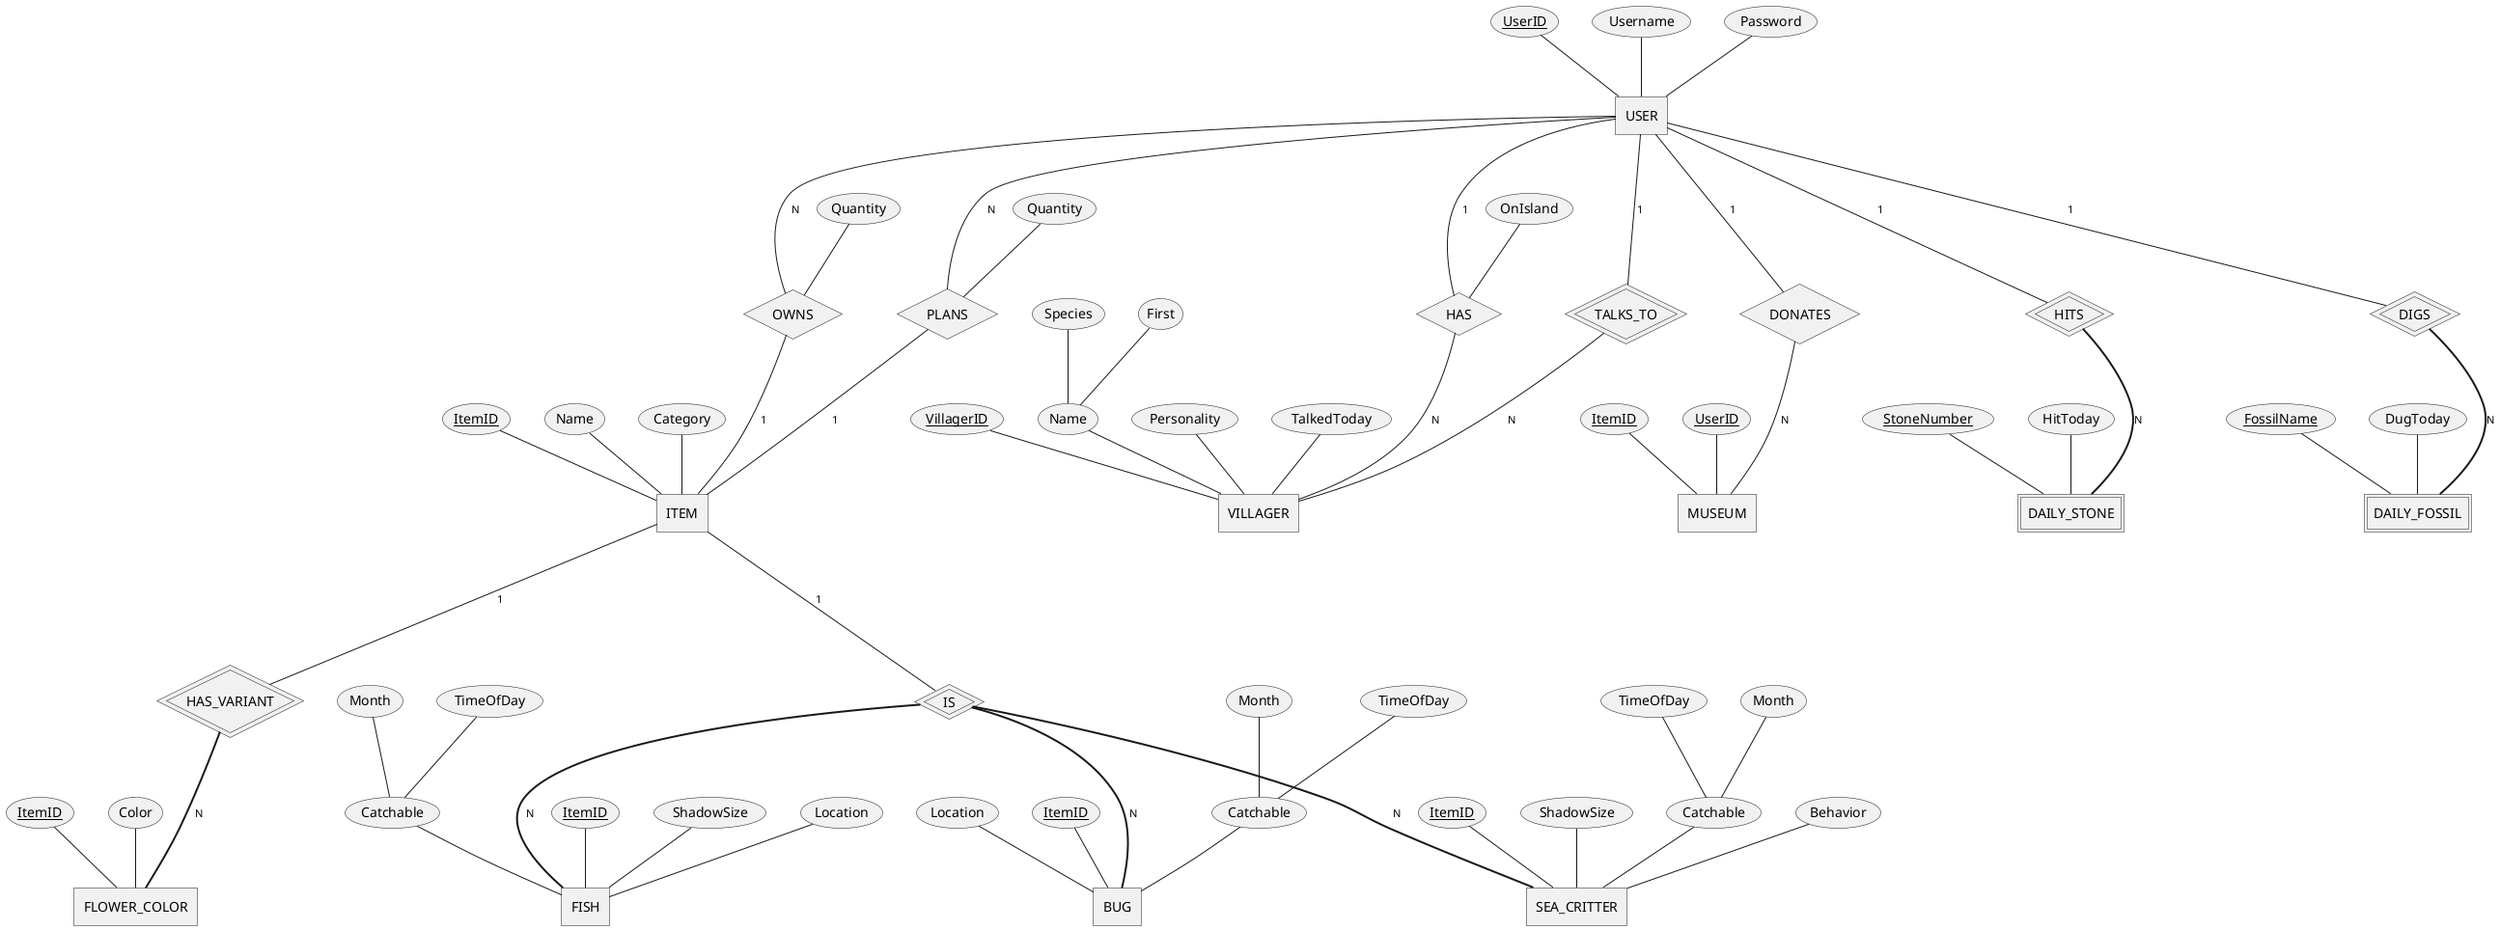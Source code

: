 @startchen

' entities
entity USER {
  UserID <<key>>
  Username
  Password
}

entity ITEM {
  ItemID <<key>>
  Name
  Category
}

entity MUSEUM {
  ItemID <<key>>
  UserID <<key>>
}

entity FLOWER_COLOR {
  ItemID <<key>>
  Color
}

entity FISH {
  ItemID <<key>>
  Catchable {
    Month
    TimeOfDay
  }
  Location
  ShadowSize
}

entity BUG {
  ItemID <<key>>
  Catchable {
    Month
    TimeOfDay
  }
  Location
}

entity SEA_CRITTER {
  ItemID <<key>>
  Catchable {
    Month
    TimeOfDay
  }
  ShadowSize
  Behavior
}

entity VILLAGER {
  VillagerID <<key>>
  Name {
    First
    Species
  }
  Personality
  TalkedToday
}

entity DAILY_STONE <<weak>> {
  StoneNumber <<key>>
  HitToday
}

entity DAILY_FOSSIL <<weak>> {
  FossilName <<key>>
  DugToday
}


' relationships
relationship OWNS {
  Quantity
}
relationship PLANS {
  Quantity
}
relationship HAS_VARIANT <<identifying>> {
}
relationship IS <<identifying>> {
}
relationship HAS {
  OnIsland
}
relationship DONATES {
}
relationship TALKS_TO <<identifying>> {
}
relationship HITS <<identifying>> {
}
relationship DIGS <<identifying>> {
}
USER -N- OWNS
USER -N- PLANS
USER -1- HAS
USER -1- DONATES
USER -1- TALKS_TO
USER -1- DIGS
USER -1- HITS
OWNS -1- ITEM
PLANS -1- ITEM
HAS -N- VILLAGER
DONATES -N- MUSEUM
TALKS_TO -N- VILLAGER
DIGS =N= DAILY_FOSSIL
HITS =N= DAILY_STONE
ITEM -1- IS
ITEM -1- HAS_VARIANT
IS =N= FISH
IS =N= BUG
IS =N= SEA_CRITTER
HAS_VARIANT =N= FLOWER_COLOR

@endchen
